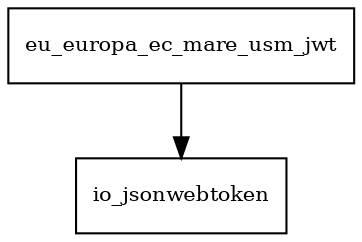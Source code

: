 digraph jwt_handler_impl_2_1_1_package_dependencies {
  node [shape = box, fontsize=10.0];
  eu_europa_ec_mare_usm_jwt -> io_jsonwebtoken;
}
